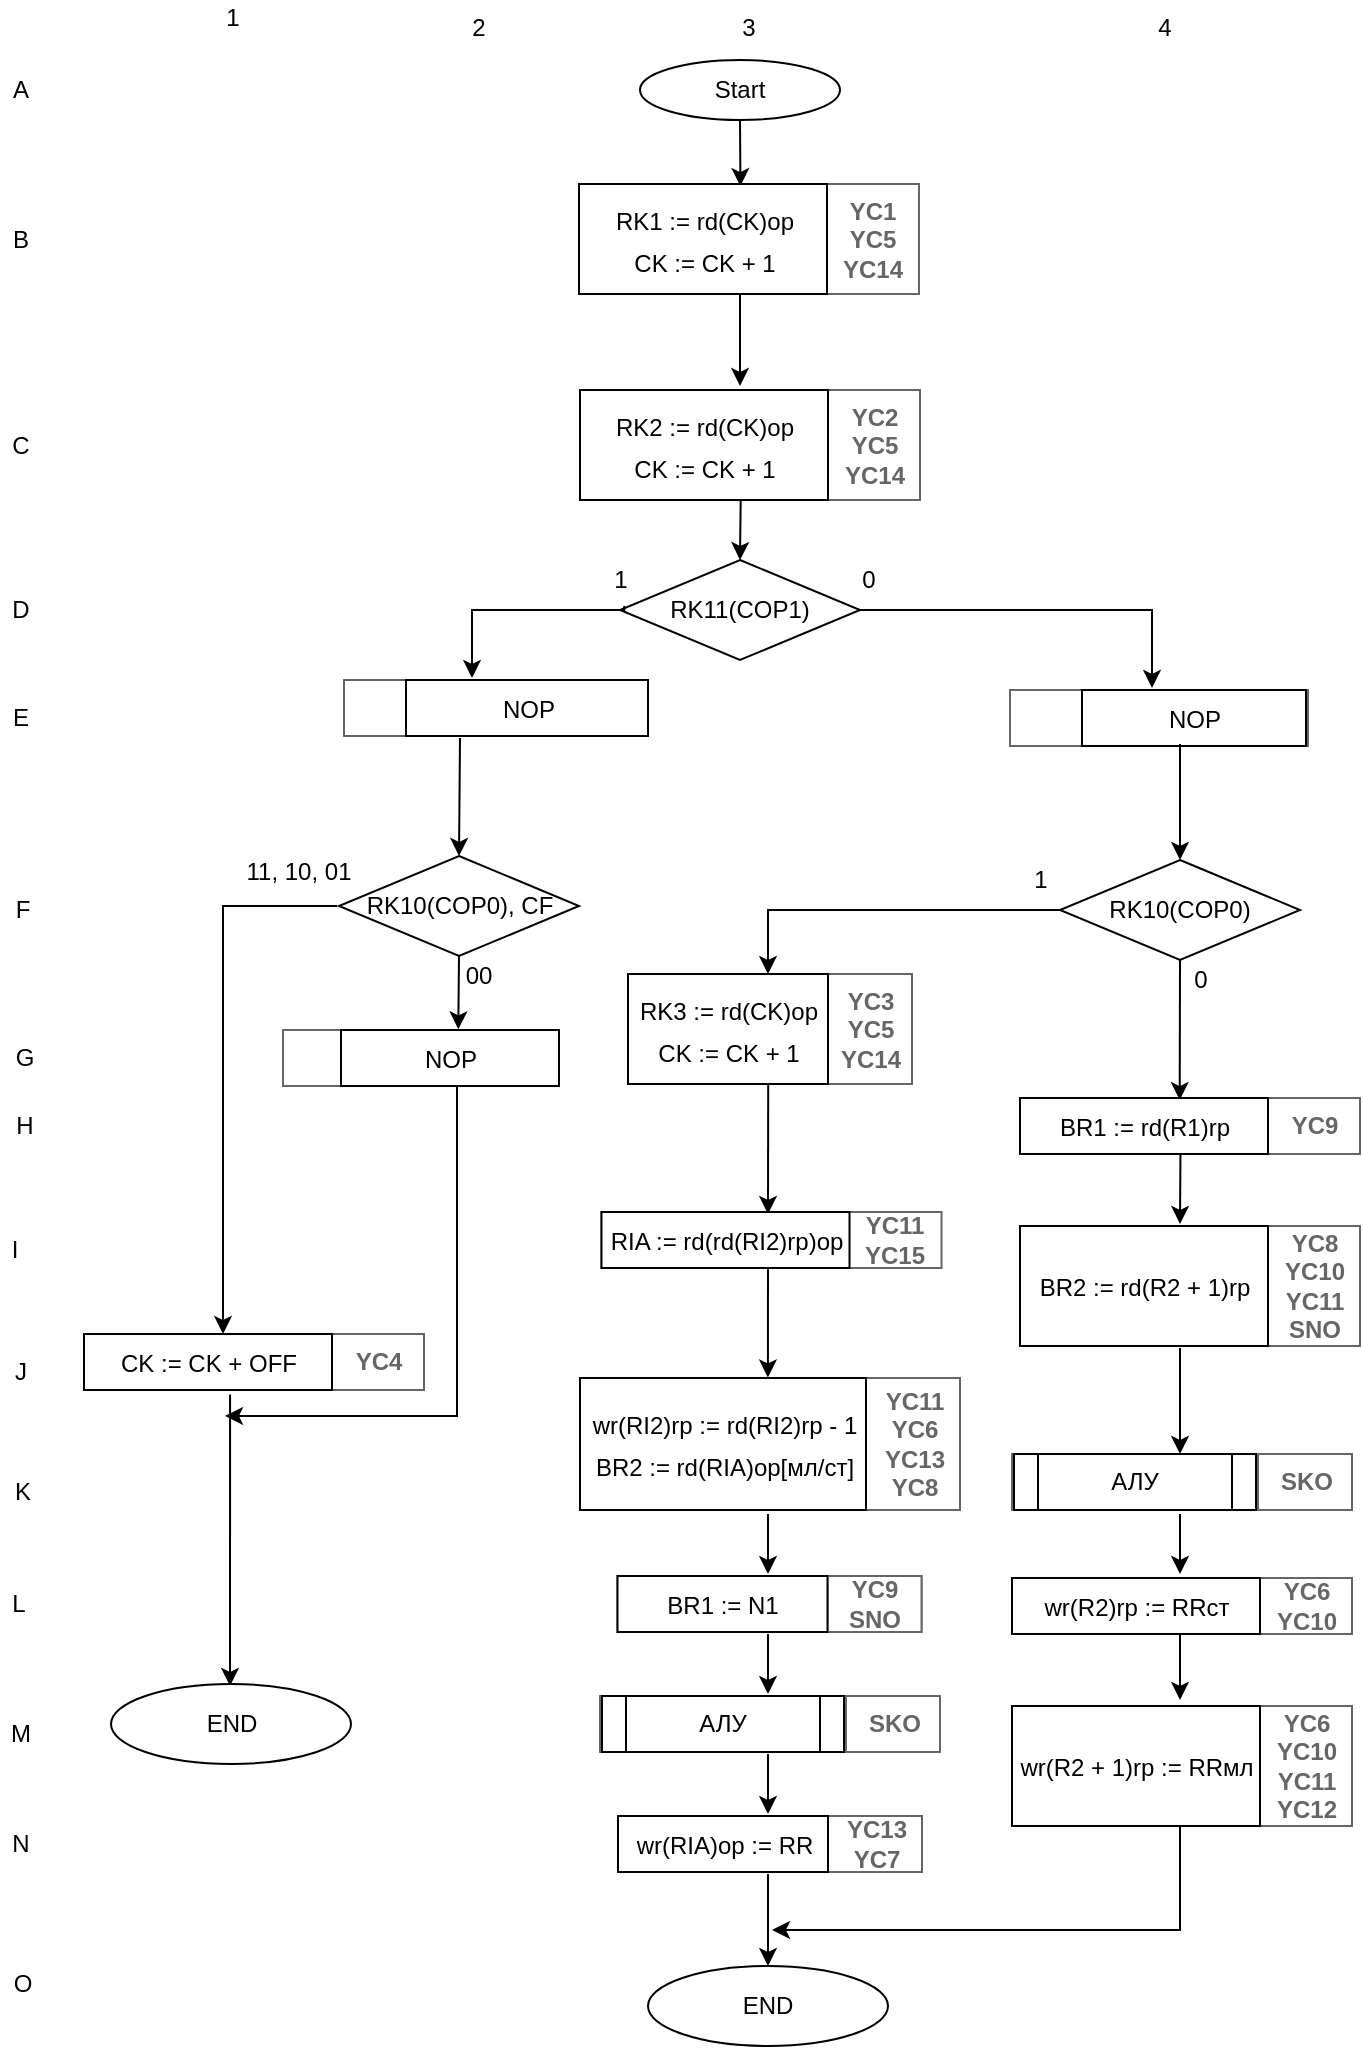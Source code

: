 <mxfile version="18.1.2" type="github">
  <diagram id="KE3Y_JJDXEvooJmlkgoM" name="Page-1">
    <mxGraphModel dx="1310" dy="272" grid="0" gridSize="10" guides="1" tooltips="1" connect="1" arrows="1" fold="1" page="0" pageScale="1" pageWidth="827" pageHeight="1169" math="0" shadow="0">
      <root>
        <mxCell id="0" />
        <mxCell id="1" parent="0" />
        <mxCell id="UL9RxV9l1OQldz9KdJYa-1" value="Start" style="ellipse;whiteSpace=wrap;html=1;" parent="1" vertex="1">
          <mxGeometry x="300" y="40" width="100" height="30" as="geometry" />
        </mxCell>
        <mxCell id="UL9RxV9l1OQldz9KdJYa-2" value="" style="endArrow=classic;html=1;rounded=0;exitX=0.5;exitY=1;exitDx=0;exitDy=0;entryX=0.651;entryY=0.019;entryDx=0;entryDy=0;entryPerimeter=0;" parent="1" source="UL9RxV9l1OQldz9KdJYa-1" target="xAPefbZH91MnTpr2km9e-11" edge="1">
          <mxGeometry width="50" height="50" relative="1" as="geometry">
            <mxPoint x="360" y="280" as="sourcePoint" />
            <mxPoint x="350" y="90" as="targetPoint" />
          </mxGeometry>
        </mxCell>
        <mxCell id="UL9RxV9l1OQldz9KdJYa-8" value="" style="endArrow=classic;html=1;rounded=0;" parent="1" edge="1">
          <mxGeometry width="50" height="50" relative="1" as="geometry">
            <mxPoint x="350" y="155" as="sourcePoint" />
            <mxPoint x="350" y="203" as="targetPoint" />
          </mxGeometry>
        </mxCell>
        <mxCell id="UL9RxV9l1OQldz9KdJYa-11" value="RK11(COP1)" style="rhombus;whiteSpace=wrap;html=1;" parent="1" vertex="1">
          <mxGeometry x="290" y="290" width="120" height="50" as="geometry" />
        </mxCell>
        <mxCell id="UL9RxV9l1OQldz9KdJYa-12" value="" style="endArrow=classic;html=1;rounded=0;exitX=0.652;exitY=0.983;exitDx=0;exitDy=0;entryX=0.5;entryY=0;entryDx=0;entryDy=0;exitPerimeter=0;" parent="1" target="UL9RxV9l1OQldz9KdJYa-11" edge="1">
          <mxGeometry width="50" height="50" relative="1" as="geometry">
            <mxPoint x="350.348" y="259.065" as="sourcePoint" />
            <mxPoint x="410" y="310" as="targetPoint" />
          </mxGeometry>
        </mxCell>
        <mxCell id="UL9RxV9l1OQldz9KdJYa-13" value="" style="edgeStyle=segmentEdgeStyle;endArrow=classic;html=1;rounded=0;exitX=0.607;exitY=1.15;exitDx=0;exitDy=0;exitPerimeter=0;" parent="1" source="UL9RxV9l1OQldz9KdJYa-30" edge="1">
          <mxGeometry width="50" height="50" relative="1" as="geometry">
            <mxPoint x="256" y="315" as="sourcePoint" />
            <mxPoint x="216" y="349" as="targetPoint" />
            <Array as="points">
              <mxPoint x="292" y="315" />
              <mxPoint x="216" y="315" />
            </Array>
          </mxGeometry>
        </mxCell>
        <mxCell id="UL9RxV9l1OQldz9KdJYa-15" value="" style="edgeStyle=segmentEdgeStyle;endArrow=classic;html=1;rounded=0;exitX=1;exitY=0.5;exitDx=0;exitDy=0;" parent="1" source="UL9RxV9l1OQldz9KdJYa-11" edge="1">
          <mxGeometry width="50" height="50" relative="1" as="geometry">
            <mxPoint x="360" y="360" as="sourcePoint" />
            <mxPoint x="556" y="354" as="targetPoint" />
            <Array as="points">
              <mxPoint x="556" y="315" />
              <mxPoint x="556" y="354" />
            </Array>
          </mxGeometry>
        </mxCell>
        <mxCell id="UL9RxV9l1OQldz9KdJYa-16" value="RK10(COP0), CF" style="rhombus;whiteSpace=wrap;html=1;" parent="1" vertex="1">
          <mxGeometry x="149.5" y="438" width="120" height="50" as="geometry" />
        </mxCell>
        <mxCell id="UL9RxV9l1OQldz9KdJYa-17" value="RK10(COP0)" style="rhombus;whiteSpace=wrap;html=1;" parent="1" vertex="1">
          <mxGeometry x="510" y="440" width="120" height="50" as="geometry" />
        </mxCell>
        <mxCell id="UL9RxV9l1OQldz9KdJYa-23" value="" style="edgeStyle=segmentEdgeStyle;endArrow=classic;html=1;rounded=0;exitX=0;exitY=0.5;exitDx=0;exitDy=0;entryX=0.5;entryY=0;entryDx=0;entryDy=0;" parent="1" edge="1">
          <mxGeometry width="50" height="50" relative="1" as="geometry">
            <mxPoint x="148.5" y="463" as="sourcePoint" />
            <mxPoint x="91.5" y="677" as="targetPoint" />
          </mxGeometry>
        </mxCell>
        <mxCell id="UL9RxV9l1OQldz9KdJYa-26" value="11, 10, 01" style="text;html=1;align=center;verticalAlign=middle;resizable=0;points=[];autosize=1;strokeColor=none;fillColor=none;" parent="1" vertex="1">
          <mxGeometry x="97.5" y="437" width="63" height="18" as="geometry" />
        </mxCell>
        <mxCell id="UL9RxV9l1OQldz9KdJYa-27" value="00" style="text;html=1;align=center;verticalAlign=middle;resizable=0;points=[];autosize=1;strokeColor=none;fillColor=none;" parent="1" vertex="1">
          <mxGeometry x="207.5" y="489" width="23" height="18" as="geometry" />
        </mxCell>
        <mxCell id="UL9RxV9l1OQldz9KdJYa-28" value="" style="edgeStyle=segmentEdgeStyle;endArrow=classic;html=1;rounded=0;exitX=0.5;exitY=1;exitDx=0;exitDy=0;" parent="1" source="Rq9QGD1ZIxuHI4rxeVDs-13" edge="1">
          <mxGeometry width="50" height="50" relative="1" as="geometry">
            <mxPoint x="208.5" y="597" as="sourcePoint" />
            <mxPoint x="92.5" y="718" as="targetPoint" />
            <Array as="points">
              <mxPoint x="208.5" y="553" />
              <mxPoint x="208.5" y="718" />
            </Array>
          </mxGeometry>
        </mxCell>
        <mxCell id="UL9RxV9l1OQldz9KdJYa-30" value="1" style="text;html=1;align=center;verticalAlign=middle;resizable=0;points=[];autosize=1;strokeColor=none;fillColor=none;" parent="1" vertex="1">
          <mxGeometry x="280" y="290" width="20" height="20" as="geometry" />
        </mxCell>
        <mxCell id="UL9RxV9l1OQldz9KdJYa-31" value="0" style="text;html=1;align=center;verticalAlign=middle;resizable=0;points=[];autosize=1;strokeColor=none;fillColor=none;" parent="1" vertex="1">
          <mxGeometry x="404" y="290" width="20" height="20" as="geometry" />
        </mxCell>
        <mxCell id="UL9RxV9l1OQldz9KdJYa-32" value="" style="endArrow=classic;html=1;rounded=0;exitX=0.5;exitY=1;exitDx=0;exitDy=0;entryX=0.644;entryY=0.037;entryDx=0;entryDy=0;entryPerimeter=0;" parent="1" source="UL9RxV9l1OQldz9KdJYa-17" target="xAPefbZH91MnTpr2km9e-21" edge="1">
          <mxGeometry width="50" height="50" relative="1" as="geometry">
            <mxPoint x="330" y="700" as="sourcePoint" />
            <mxPoint x="570" y="557" as="targetPoint" />
          </mxGeometry>
        </mxCell>
        <mxCell id="UL9RxV9l1OQldz9KdJYa-35" value="" style="endArrow=classic;html=1;rounded=0;exitX=0.647;exitY=0.992;exitDx=0;exitDy=0;exitPerimeter=0;" parent="1" source="xAPefbZH91MnTpr2km9e-21" edge="1">
          <mxGeometry width="50" height="50" relative="1" as="geometry">
            <mxPoint x="570" y="632" as="sourcePoint" />
            <mxPoint x="570" y="622" as="targetPoint" />
          </mxGeometry>
        </mxCell>
        <mxCell id="UL9RxV9l1OQldz9KdJYa-36" value="" style="endArrow=classic;html=1;rounded=0;entryX=0.5;entryY=0;entryDx=0;entryDy=0;" parent="1" edge="1">
          <mxGeometry width="50" height="50" relative="1" as="geometry">
            <mxPoint x="570" y="684" as="sourcePoint" />
            <mxPoint x="570" y="737" as="targetPoint" />
          </mxGeometry>
        </mxCell>
        <mxCell id="UL9RxV9l1OQldz9KdJYa-40" value="" style="endArrow=classic;html=1;rounded=0;exitX=0.5;exitY=1;exitDx=0;exitDy=0;entryX=0.5;entryY=0;entryDx=0;entryDy=0;" parent="1" edge="1">
          <mxGeometry width="50" height="50" relative="1" as="geometry">
            <mxPoint x="570" y="767" as="sourcePoint" />
            <mxPoint x="570" y="797" as="targetPoint" />
          </mxGeometry>
        </mxCell>
        <mxCell id="UL9RxV9l1OQldz9KdJYa-41" value="" style="edgeStyle=segmentEdgeStyle;endArrow=classic;html=1;rounded=0;exitX=0;exitY=0.5;exitDx=0;exitDy=0;entryX=0.5;entryY=0;entryDx=0;entryDy=0;" parent="1" source="UL9RxV9l1OQldz9KdJYa-17" edge="1">
          <mxGeometry width="50" height="50" relative="1" as="geometry">
            <mxPoint x="354" y="578" as="sourcePoint" />
            <mxPoint x="364" y="497" as="targetPoint" />
          </mxGeometry>
        </mxCell>
        <mxCell id="UL9RxV9l1OQldz9KdJYa-42" value="0" style="text;html=1;align=center;verticalAlign=middle;resizable=0;points=[];autosize=1;strokeColor=none;fillColor=none;" parent="1" vertex="1">
          <mxGeometry x="570" y="490" width="20" height="20" as="geometry" />
        </mxCell>
        <mxCell id="UL9RxV9l1OQldz9KdJYa-43" value="1" style="text;html=1;align=center;verticalAlign=middle;resizable=0;points=[];autosize=1;strokeColor=none;fillColor=none;" parent="1" vertex="1">
          <mxGeometry x="490" y="440" width="20" height="20" as="geometry" />
        </mxCell>
        <mxCell id="UL9RxV9l1OQldz9KdJYa-49" value="" style="endArrow=classic;html=1;rounded=0;exitX=0.701;exitY=0.989;exitDx=0;exitDy=0;entryX=0.5;entryY=0;entryDx=0;entryDy=0;exitPerimeter=0;" parent="1" source="xAPefbZH91MnTpr2km9e-42" edge="1">
          <mxGeometry width="50" height="50" relative="1" as="geometry">
            <mxPoint x="364" y="587" as="sourcePoint" />
            <mxPoint x="364" y="617" as="targetPoint" />
          </mxGeometry>
        </mxCell>
        <mxCell id="UL9RxV9l1OQldz9KdJYa-50" value="" style="endArrow=classic;html=1;rounded=0;entryX=0.657;entryY=-0.004;entryDx=0;entryDy=0;entryPerimeter=0;" parent="1" target="xAPefbZH91MnTpr2km9e-49" edge="1">
          <mxGeometry width="50" height="50" relative="1" as="geometry">
            <mxPoint x="364" y="642" as="sourcePoint" />
            <mxPoint x="364" y="677" as="targetPoint" />
          </mxGeometry>
        </mxCell>
        <mxCell id="UL9RxV9l1OQldz9KdJYa-54" value="" style="endArrow=classic;html=1;rounded=0;exitX=0.5;exitY=1;exitDx=0;exitDy=0;entryX=0.5;entryY=0;entryDx=0;entryDy=0;" parent="1" edge="1">
          <mxGeometry width="50" height="50" relative="1" as="geometry">
            <mxPoint x="364" y="767" as="sourcePoint" />
            <mxPoint x="364" y="797" as="targetPoint" />
          </mxGeometry>
        </mxCell>
        <mxCell id="UL9RxV9l1OQldz9KdJYa-56" value="" style="endArrow=classic;html=1;rounded=0;exitX=0.5;exitY=1;exitDx=0;exitDy=0;entryX=0.5;entryY=0;entryDx=0;entryDy=0;" parent="1" edge="1">
          <mxGeometry width="50" height="50" relative="1" as="geometry">
            <mxPoint x="364" y="827" as="sourcePoint" />
            <mxPoint x="364" y="857" as="targetPoint" />
          </mxGeometry>
        </mxCell>
        <mxCell id="UL9RxV9l1OQldz9KdJYa-58" value="" style="endArrow=classic;html=1;rounded=0;exitX=0.5;exitY=1;exitDx=0;exitDy=0;entryX=0.5;entryY=0;entryDx=0;entryDy=0;" parent="1" edge="1">
          <mxGeometry width="50" height="50" relative="1" as="geometry">
            <mxPoint x="364" y="887" as="sourcePoint" />
            <mxPoint x="364" y="917" as="targetPoint" />
          </mxGeometry>
        </mxCell>
        <mxCell id="UL9RxV9l1OQldz9KdJYa-59" value="END" style="ellipse;whiteSpace=wrap;html=1;" parent="1" vertex="1">
          <mxGeometry x="304" y="993" width="120" height="40" as="geometry" />
        </mxCell>
        <mxCell id="UL9RxV9l1OQldz9KdJYa-60" value="" style="endArrow=classic;html=1;rounded=0;exitX=0.5;exitY=1;exitDx=0;exitDy=0;entryX=0.5;entryY=0;entryDx=0;entryDy=0;" parent="1" target="UL9RxV9l1OQldz9KdJYa-59" edge="1">
          <mxGeometry width="50" height="50" relative="1" as="geometry">
            <mxPoint x="364" y="947" as="sourcePoint" />
            <mxPoint x="359.5" y="900" as="targetPoint" />
          </mxGeometry>
        </mxCell>
        <mxCell id="UL9RxV9l1OQldz9KdJYa-65" value="" style="edgeStyle=segmentEdgeStyle;endArrow=classic;html=1;rounded=0;" parent="1" source="xAPefbZH91MnTpr2km9e-36" edge="1">
          <mxGeometry width="50" height="50" relative="1" as="geometry">
            <mxPoint x="570" y="933" as="sourcePoint" />
            <mxPoint x="366" y="975" as="targetPoint" />
            <Array as="points">
              <mxPoint x="570" y="975" />
            </Array>
          </mxGeometry>
        </mxCell>
        <mxCell id="UL9RxV9l1OQldz9KdJYa-66" value="1" style="text;html=1;align=center;verticalAlign=middle;resizable=0;points=[];autosize=1;strokeColor=none;fillColor=none;" parent="1" vertex="1">
          <mxGeometry x="87" y="10" width="17" height="18" as="geometry" />
        </mxCell>
        <mxCell id="UL9RxV9l1OQldz9KdJYa-67" value="2" style="text;html=1;align=center;verticalAlign=middle;resizable=0;points=[];autosize=1;strokeColor=none;fillColor=none;" parent="1" vertex="1">
          <mxGeometry x="210.5" y="15" width="17" height="18" as="geometry" />
        </mxCell>
        <mxCell id="UL9RxV9l1OQldz9KdJYa-68" value="3" style="text;html=1;align=center;verticalAlign=middle;resizable=0;points=[];autosize=1;strokeColor=none;fillColor=none;" parent="1" vertex="1">
          <mxGeometry x="345" y="15" width="17" height="18" as="geometry" />
        </mxCell>
        <mxCell id="UL9RxV9l1OQldz9KdJYa-69" value="4" style="text;html=1;align=center;verticalAlign=middle;resizable=0;points=[];autosize=1;strokeColor=none;fillColor=none;" parent="1" vertex="1">
          <mxGeometry x="553" y="15" width="17" height="18" as="geometry" />
        </mxCell>
        <mxCell id="UL9RxV9l1OQldz9KdJYa-70" value="A" style="text;html=1;align=center;verticalAlign=middle;resizable=0;points=[];autosize=1;strokeColor=none;fillColor=none;" parent="1" vertex="1">
          <mxGeometry x="-19.5" y="46" width="18" height="18" as="geometry" />
        </mxCell>
        <mxCell id="UL9RxV9l1OQldz9KdJYa-71" value="B" style="text;html=1;align=center;verticalAlign=middle;resizable=0;points=[];autosize=1;strokeColor=none;fillColor=none;" parent="1" vertex="1">
          <mxGeometry x="-19.5" y="120.5" width="18" height="18" as="geometry" />
        </mxCell>
        <mxCell id="UL9RxV9l1OQldz9KdJYa-72" value="C" style="text;html=1;align=center;verticalAlign=middle;resizable=0;points=[];autosize=1;strokeColor=none;fillColor=none;" parent="1" vertex="1">
          <mxGeometry x="-19.5" y="223.5" width="19" height="18" as="geometry" />
        </mxCell>
        <mxCell id="UL9RxV9l1OQldz9KdJYa-73" value="D" style="text;html=1;align=center;verticalAlign=middle;resizable=0;points=[];autosize=1;strokeColor=none;fillColor=none;" parent="1" vertex="1">
          <mxGeometry x="-19.5" y="306" width="19" height="18" as="geometry" />
        </mxCell>
        <mxCell id="UL9RxV9l1OQldz9KdJYa-76" value="E" style="text;html=1;align=center;verticalAlign=middle;resizable=0;points=[];autosize=1;strokeColor=none;fillColor=none;" parent="1" vertex="1">
          <mxGeometry x="-19" y="360" width="18" height="18" as="geometry" />
        </mxCell>
        <mxCell id="UL9RxV9l1OQldz9KdJYa-77" value="F" style="text;html=1;align=center;verticalAlign=middle;resizable=0;points=[];autosize=1;strokeColor=none;fillColor=none;" parent="1" vertex="1">
          <mxGeometry x="-18" y="456" width="17" height="18" as="geometry" />
        </mxCell>
        <mxCell id="UL9RxV9l1OQldz9KdJYa-78" value="G" style="text;html=1;align=center;verticalAlign=middle;resizable=0;points=[];autosize=1;strokeColor=none;fillColor=none;" parent="1" vertex="1">
          <mxGeometry x="-18" y="530" width="19" height="18" as="geometry" />
        </mxCell>
        <mxCell id="UL9RxV9l1OQldz9KdJYa-79" value="H" style="text;html=1;align=center;verticalAlign=middle;resizable=0;points=[];autosize=1;strokeColor=none;fillColor=none;" parent="1" vertex="1">
          <mxGeometry x="-18" y="564" width="19" height="18" as="geometry" />
        </mxCell>
        <mxCell id="UL9RxV9l1OQldz9KdJYa-80" value="I" style="text;html=1;align=center;verticalAlign=middle;resizable=0;points=[];autosize=1;strokeColor=none;fillColor=none;" parent="1" vertex="1">
          <mxGeometry x="-19.5" y="626" width="13" height="18" as="geometry" />
        </mxCell>
        <mxCell id="UL9RxV9l1OQldz9KdJYa-81" value="J" style="text;html=1;align=center;verticalAlign=middle;resizable=0;points=[];autosize=1;strokeColor=none;fillColor=none;" parent="1" vertex="1">
          <mxGeometry x="-18" y="687" width="16" height="18" as="geometry" />
        </mxCell>
        <mxCell id="UL9RxV9l1OQldz9KdJYa-82" value="K" style="text;html=1;align=center;verticalAlign=middle;resizable=0;points=[];autosize=1;strokeColor=none;fillColor=none;" parent="1" vertex="1">
          <mxGeometry x="-18" y="747" width="18" height="18" as="geometry" />
        </mxCell>
        <mxCell id="UL9RxV9l1OQldz9KdJYa-83" value="L" style="text;html=1;align=center;verticalAlign=middle;resizable=0;points=[];autosize=1;strokeColor=none;fillColor=none;" parent="1" vertex="1">
          <mxGeometry x="-19.5" y="803" width="17" height="18" as="geometry" />
        </mxCell>
        <mxCell id="UL9RxV9l1OQldz9KdJYa-84" value="M" style="text;html=1;align=center;verticalAlign=middle;resizable=0;points=[];autosize=1;strokeColor=none;fillColor=none;" parent="1" vertex="1">
          <mxGeometry x="-20" y="868" width="20" height="18" as="geometry" />
        </mxCell>
        <mxCell id="UL9RxV9l1OQldz9KdJYa-85" value="N" style="text;html=1;align=center;verticalAlign=middle;resizable=0;points=[];autosize=1;strokeColor=none;fillColor=none;" parent="1" vertex="1">
          <mxGeometry x="-20" y="923" width="19" height="18" as="geometry" />
        </mxCell>
        <mxCell id="UL9RxV9l1OQldz9KdJYa-87" value="" style="endArrow=classic;html=1;rounded=0;exitX=0.5;exitY=1;exitDx=0;exitDy=0;entryX=0.5;entryY=0;entryDx=0;entryDy=0;" parent="1" edge="1">
          <mxGeometry width="50" height="50" relative="1" as="geometry">
            <mxPoint x="570" y="827" as="sourcePoint" />
            <mxPoint x="570" y="860" as="targetPoint" />
          </mxGeometry>
        </mxCell>
        <mxCell id="xAPefbZH91MnTpr2km9e-9" value="A" style="strokeWidth=1;shadow=0;dashed=0;align=center;html=1;rSize=10;fillColor=#ffffff;strokeColor=#666666;" parent="1" vertex="1">
          <mxGeometry x="269.5" y="102" width="168" height="55" as="geometry" />
        </mxCell>
        <mxCell id="xAPefbZH91MnTpr2km9e-10" value="&lt;font style=&quot;font-size: 12px;&quot;&gt;YC1&lt;br&gt;YC5&lt;br&gt;YC14&lt;br&gt;&lt;/font&gt;" style="strokeColor=inherit;fillColor=inherit;gradientColor=inherit;strokeWidth=1;shadow=0;dashed=0;align=center;html=1;shape=mxgraph.mockup.rrect;rSize=0;fontSize=12;fontColor=#666666;fontStyle=1;resizeHeight=1;" parent="xAPefbZH91MnTpr2km9e-9" vertex="1">
          <mxGeometry width="47" height="55" relative="1" as="geometry">
            <mxPoint x="123" as="offset" />
          </mxGeometry>
        </mxCell>
        <mxCell id="xAPefbZH91MnTpr2km9e-11" value="&lt;p&gt;&lt;span style=&quot;color: rgb(0, 0, 0); font-size: 12px; font-weight: 400;&quot;&gt;RK1 := rd(CK)op&lt;br&gt;&lt;/span&gt;&lt;span style=&quot;color: rgb(0, 0, 0); font-size: 12px; font-weight: 400;&quot;&gt;CK := CK + 1&lt;/span&gt;&lt;span style=&quot;color: rgb(0, 0, 0); font-size: 12px; font-weight: 400;&quot;&gt;&lt;br&gt;&lt;/span&gt;&lt;/p&gt;" style="strokeWidth=1;shadow=0;dashed=0;align=center;html=1;rSize=10;fontSize=17;fontColor=#666666;fontStyle=1;resizeHeight=1;" parent="xAPefbZH91MnTpr2km9e-9" vertex="1">
          <mxGeometry width="124" height="55" relative="1" as="geometry">
            <mxPoint as="offset" />
          </mxGeometry>
        </mxCell>
        <mxCell id="xAPefbZH91MnTpr2km9e-16" value="A" style="strokeWidth=1;shadow=0;dashed=0;align=center;html=1;rSize=10;fillColor=#ffffff;strokeColor=#666666;" parent="1" vertex="1">
          <mxGeometry x="270" y="205" width="168" height="55" as="geometry" />
        </mxCell>
        <mxCell id="xAPefbZH91MnTpr2km9e-17" value="&lt;font style=&quot;font-size: 12px;&quot;&gt;YC2&lt;br&gt;YC5&lt;br&gt;YC14&lt;br&gt;&lt;/font&gt;" style="strokeColor=inherit;fillColor=inherit;gradientColor=inherit;strokeWidth=1;shadow=0;dashed=0;align=center;html=1;shape=mxgraph.mockup.rrect;rSize=0;fontSize=12;fontColor=#666666;fontStyle=1;resizeHeight=1;" parent="xAPefbZH91MnTpr2km9e-16" vertex="1">
          <mxGeometry width="47" height="55" relative="1" as="geometry">
            <mxPoint x="123" as="offset" />
          </mxGeometry>
        </mxCell>
        <mxCell id="xAPefbZH91MnTpr2km9e-18" value="&lt;p&gt;&lt;span style=&quot;color: rgb(0, 0, 0); font-size: 12px; font-weight: 400;&quot;&gt;RK2 := rd(CK)op&lt;br&gt;&lt;/span&gt;&lt;span style=&quot;color: rgb(0, 0, 0); font-size: 12px; font-weight: 400;&quot;&gt;CK := CK + 1&lt;/span&gt;&lt;span style=&quot;color: rgb(0, 0, 0); font-size: 12px; font-weight: 400;&quot;&gt;&lt;br&gt;&lt;/span&gt;&lt;/p&gt;" style="strokeWidth=1;shadow=0;dashed=0;align=center;html=1;rSize=10;fontSize=17;fontColor=#666666;fontStyle=1;resizeHeight=1;" parent="xAPefbZH91MnTpr2km9e-16" vertex="1">
          <mxGeometry width="124" height="55" relative="1" as="geometry">
            <mxPoint as="offset" />
          </mxGeometry>
        </mxCell>
        <mxCell id="xAPefbZH91MnTpr2km9e-19" value="A" style="strokeWidth=1;shadow=0;dashed=0;align=center;html=1;rSize=10;fillColor=#ffffff;strokeColor=#666666;" parent="1" vertex="1">
          <mxGeometry x="490" y="559" width="168" height="28" as="geometry" />
        </mxCell>
        <mxCell id="xAPefbZH91MnTpr2km9e-20" value="&lt;font style=&quot;font-size: 12px;&quot;&gt;YC9&lt;br&gt;&lt;/font&gt;" style="strokeColor=inherit;fillColor=inherit;gradientColor=inherit;strokeWidth=1;shadow=0;dashed=0;align=center;html=1;shape=mxgraph.mockup.rrect;rSize=0;fontSize=12;fontColor=#666666;fontStyle=1;resizeHeight=1;" parent="xAPefbZH91MnTpr2km9e-19" vertex="1">
          <mxGeometry width="47" height="28" relative="1" as="geometry">
            <mxPoint x="123" as="offset" />
          </mxGeometry>
        </mxCell>
        <mxCell id="xAPefbZH91MnTpr2km9e-21" value="&lt;p&gt;&lt;span style=&quot;color: rgb(0, 0, 0); font-size: 12px; font-weight: 400;&quot;&gt;BR1 := rd(R1)rp&lt;/span&gt;&lt;span style=&quot;color: rgb(0, 0, 0); font-size: 12px; font-weight: 400;&quot;&gt;&lt;br&gt;&lt;/span&gt;&lt;/p&gt;" style="strokeWidth=1;shadow=0;dashed=0;align=center;html=1;rSize=10;fontSize=17;fontColor=#666666;fontStyle=1;resizeHeight=1;" parent="xAPefbZH91MnTpr2km9e-19" vertex="1">
          <mxGeometry width="124" height="28" relative="1" as="geometry">
            <mxPoint as="offset" />
          </mxGeometry>
        </mxCell>
        <mxCell id="xAPefbZH91MnTpr2km9e-22" value="A" style="strokeWidth=1;shadow=0;dashed=0;align=center;html=1;rSize=10;fillColor=#ffffff;strokeColor=#666666;" parent="1" vertex="1">
          <mxGeometry x="490" y="623" width="168" height="60" as="geometry" />
        </mxCell>
        <mxCell id="xAPefbZH91MnTpr2km9e-23" value="&lt;font style=&quot;font-size: 12px;&quot;&gt;YC8&lt;br&gt;YC10&lt;br&gt;YC11&lt;br&gt;SNO&lt;br&gt;&lt;/font&gt;" style="strokeColor=inherit;fillColor=inherit;gradientColor=inherit;strokeWidth=1;shadow=0;dashed=0;align=center;html=1;shape=mxgraph.mockup.rrect;rSize=0;fontSize=12;fontColor=#666666;fontStyle=1;resizeHeight=1;" parent="xAPefbZH91MnTpr2km9e-22" vertex="1">
          <mxGeometry width="47" height="60" relative="1" as="geometry">
            <mxPoint x="123" as="offset" />
          </mxGeometry>
        </mxCell>
        <mxCell id="xAPefbZH91MnTpr2km9e-24" value="&lt;p&gt;&lt;span style=&quot;color: rgb(0, 0, 0); font-size: 12px; font-weight: 400;&quot;&gt;BR2 := rd(R2 + 1)rp&lt;/span&gt;&lt;span style=&quot;color: rgb(0, 0, 0); font-size: 12px; font-weight: 400;&quot;&gt;&lt;br&gt;&lt;/span&gt;&lt;/p&gt;" style="strokeWidth=1;shadow=0;dashed=0;align=center;html=1;rSize=10;fontSize=17;fontColor=#666666;fontStyle=1;resizeHeight=1;" parent="xAPefbZH91MnTpr2km9e-22" vertex="1">
          <mxGeometry width="124" height="60" relative="1" as="geometry">
            <mxPoint as="offset" />
          </mxGeometry>
        </mxCell>
        <mxCell id="xAPefbZH91MnTpr2km9e-25" value="" style="strokeWidth=1;shadow=0;dashed=0;align=center;html=1;rSize=10;fillColor=#ffffff;strokeColor=#666666;" parent="1" vertex="1">
          <mxGeometry x="486" y="737" width="168" height="28" as="geometry" />
        </mxCell>
        <mxCell id="xAPefbZH91MnTpr2km9e-26" value="&lt;font style=&quot;font-size: 12px;&quot;&gt;SKO&lt;br&gt;&lt;/font&gt;" style="strokeColor=inherit;fillColor=inherit;gradientColor=inherit;strokeWidth=1;shadow=0;dashed=0;align=center;html=1;shape=mxgraph.mockup.rrect;rSize=0;fontSize=12;fontColor=#666666;fontStyle=1;resizeHeight=1;" parent="xAPefbZH91MnTpr2km9e-25" vertex="1">
          <mxGeometry width="47" height="28" relative="1" as="geometry">
            <mxPoint x="123" as="offset" />
          </mxGeometry>
        </mxCell>
        <mxCell id="xAPefbZH91MnTpr2km9e-28" value="АЛУ" style="shape=process;whiteSpace=wrap;html=1;backgroundOutline=1;" parent="xAPefbZH91MnTpr2km9e-25" vertex="1">
          <mxGeometry x="1" width="121" height="28" as="geometry" />
        </mxCell>
        <mxCell id="xAPefbZH91MnTpr2km9e-29" value="A" style="strokeWidth=1;shadow=0;dashed=0;align=center;html=1;rSize=10;fillColor=#ffffff;strokeColor=#666666;" parent="1" vertex="1">
          <mxGeometry x="486" y="799" width="168" height="28" as="geometry" />
        </mxCell>
        <mxCell id="xAPefbZH91MnTpr2km9e-30" value="&lt;font style=&quot;font-size: 12px;&quot;&gt;YC6&lt;br&gt;YC10&lt;br&gt;&lt;/font&gt;" style="strokeColor=inherit;fillColor=inherit;gradientColor=inherit;strokeWidth=1;shadow=0;dashed=0;align=center;html=1;shape=mxgraph.mockup.rrect;rSize=0;fontSize=12;fontColor=#666666;fontStyle=1;resizeHeight=1;" parent="xAPefbZH91MnTpr2km9e-29" vertex="1">
          <mxGeometry width="47" height="28" relative="1" as="geometry">
            <mxPoint x="123" as="offset" />
          </mxGeometry>
        </mxCell>
        <mxCell id="xAPefbZH91MnTpr2km9e-31" value="&lt;p&gt;&lt;span style=&quot;color: rgb(0, 0, 0); font-size: 12px; font-weight: 400;&quot;&gt;wr(R2)rp := RRст&lt;/span&gt;&lt;span style=&quot;color: rgb(0, 0, 0); font-size: 12px; font-weight: 400;&quot;&gt;&lt;br&gt;&lt;/span&gt;&lt;/p&gt;" style="strokeWidth=1;shadow=0;dashed=0;align=center;html=1;rSize=10;fontSize=17;fontColor=#666666;fontStyle=1;resizeHeight=1;" parent="xAPefbZH91MnTpr2km9e-29" vertex="1">
          <mxGeometry width="124" height="28" relative="1" as="geometry">
            <mxPoint as="offset" />
          </mxGeometry>
        </mxCell>
        <mxCell id="xAPefbZH91MnTpr2km9e-34" value="A" style="strokeWidth=1;shadow=0;dashed=0;align=center;html=1;rSize=10;fillColor=#ffffff;strokeColor=#666666;" parent="1" vertex="1">
          <mxGeometry x="486" y="863" width="168" height="60" as="geometry" />
        </mxCell>
        <mxCell id="xAPefbZH91MnTpr2km9e-35" value="&lt;font style=&quot;font-size: 12px;&quot;&gt;YC6&lt;br&gt;YC10&lt;br&gt;YC11&lt;br&gt;YC12&lt;br&gt;&lt;/font&gt;" style="strokeColor=inherit;fillColor=inherit;gradientColor=inherit;strokeWidth=1;shadow=0;dashed=0;align=center;html=1;shape=mxgraph.mockup.rrect;rSize=0;fontSize=12;fontColor=#666666;fontStyle=1;resizeHeight=1;" parent="xAPefbZH91MnTpr2km9e-34" vertex="1">
          <mxGeometry width="47" height="60.0" relative="1" as="geometry">
            <mxPoint x="123" as="offset" />
          </mxGeometry>
        </mxCell>
        <mxCell id="xAPefbZH91MnTpr2km9e-36" value="&lt;p&gt;&lt;span style=&quot;color: rgb(0, 0, 0); font-size: 12px; font-weight: 400;&quot;&gt;wr(R2 + 1)rp := RRмл&lt;/span&gt;&lt;span style=&quot;color: rgb(0, 0, 0); font-size: 12px; font-weight: 400;&quot;&gt;&lt;br&gt;&lt;/span&gt;&lt;/p&gt;" style="strokeWidth=1;shadow=0;dashed=0;align=center;html=1;rSize=10;fontSize=17;fontColor=#666666;fontStyle=1;resizeHeight=1;" parent="xAPefbZH91MnTpr2km9e-34" vertex="1">
          <mxGeometry width="124" height="60.0" relative="1" as="geometry">
            <mxPoint as="offset" />
          </mxGeometry>
        </mxCell>
        <mxCell id="xAPefbZH91MnTpr2km9e-37" value="A" style="strokeWidth=1;shadow=0;dashed=0;align=center;html=1;rSize=10;fillColor=#ffffff;strokeColor=#666666;" parent="1" vertex="1">
          <mxGeometry x="22" y="677" width="168" height="28" as="geometry" />
        </mxCell>
        <mxCell id="xAPefbZH91MnTpr2km9e-38" value="&lt;font style=&quot;font-size: 12px;&quot;&gt;YC4&lt;br&gt;&lt;/font&gt;" style="strokeColor=inherit;fillColor=inherit;gradientColor=inherit;strokeWidth=1;shadow=0;dashed=0;align=center;html=1;shape=mxgraph.mockup.rrect;rSize=0;fontSize=12;fontColor=#666666;fontStyle=1;resizeHeight=1;" parent="xAPefbZH91MnTpr2km9e-37" vertex="1">
          <mxGeometry width="47" height="28" relative="1" as="geometry">
            <mxPoint x="123" as="offset" />
          </mxGeometry>
        </mxCell>
        <mxCell id="xAPefbZH91MnTpr2km9e-39" value="&lt;p&gt;&lt;span style=&quot;color: rgb(0, 0, 0); font-size: 12px; font-weight: 400;&quot;&gt;CK := CK + OFF&lt;/span&gt;&lt;span style=&quot;color: rgb(0, 0, 0); font-size: 12px; font-weight: 400;&quot;&gt;&lt;br&gt;&lt;/span&gt;&lt;/p&gt;" style="strokeWidth=1;shadow=0;dashed=0;align=center;html=1;rSize=10;fontSize=17;fontColor=#666666;fontStyle=1;resizeHeight=1;" parent="xAPefbZH91MnTpr2km9e-37" vertex="1">
          <mxGeometry width="124" height="28" relative="1" as="geometry">
            <mxPoint as="offset" />
          </mxGeometry>
        </mxCell>
        <mxCell id="xAPefbZH91MnTpr2km9e-40" value="A" style="strokeWidth=1;shadow=0;dashed=0;align=center;html=1;rSize=10;fillColor=#ffffff;strokeColor=#666666;" parent="1" vertex="1">
          <mxGeometry x="294" y="497" width="141.5" height="55" as="geometry" />
        </mxCell>
        <mxCell id="xAPefbZH91MnTpr2km9e-41" value="&lt;font style=&quot;font-size: 12px;&quot;&gt;YC3&lt;br&gt;YC5&lt;br&gt;YC14&lt;br&gt;&lt;/font&gt;" style="strokeColor=inherit;fillColor=inherit;gradientColor=inherit;strokeWidth=1;shadow=0;dashed=0;align=center;html=1;shape=mxgraph.mockup.rrect;rSize=0;fontSize=12;fontColor=#666666;fontStyle=1;resizeHeight=1;" parent="xAPefbZH91MnTpr2km9e-40" vertex="1">
          <mxGeometry width="43" height="55" relative="1" as="geometry">
            <mxPoint x="99" as="offset" />
          </mxGeometry>
        </mxCell>
        <mxCell id="xAPefbZH91MnTpr2km9e-42" value="&lt;p&gt;&lt;span style=&quot;color: rgb(0, 0, 0); font-size: 12px; font-weight: 400;&quot;&gt;RK3 := rd(CK)op&lt;/span&gt;&lt;span style=&quot;color: rgb(0, 0, 0); font-size: 12px; font-weight: 400;&quot;&gt;&lt;br&gt;&lt;/span&gt;&lt;span style=&quot;color: rgb(0, 0, 0); font-size: 12px; font-weight: 400;&quot;&gt;CK := CK + 1&lt;/span&gt;&lt;span style=&quot;color: rgb(0, 0, 0); font-size: 12px; font-weight: 400;&quot;&gt;&lt;br&gt;&lt;/span&gt;&lt;/p&gt;" style="strokeWidth=1;shadow=0;dashed=0;align=center;html=1;rSize=10;fontSize=17;fontColor=#666666;fontStyle=1;resizeHeight=1;" parent="xAPefbZH91MnTpr2km9e-40" vertex="1">
          <mxGeometry width="100" height="55" relative="1" as="geometry">
            <mxPoint as="offset" />
          </mxGeometry>
        </mxCell>
        <mxCell id="xAPefbZH91MnTpr2km9e-44" value="A" style="strokeWidth=1;shadow=0;dashed=0;align=center;html=1;rSize=10;fillColor=#ffffff;strokeColor=#666666;" parent="1" vertex="1">
          <mxGeometry x="280.75" y="616" width="168" height="28" as="geometry" />
        </mxCell>
        <mxCell id="xAPefbZH91MnTpr2km9e-45" value="&lt;font style=&quot;font-size: 12px;&quot;&gt;YC11&lt;br&gt;YC15&lt;br&gt;&lt;/font&gt;" style="strokeColor=inherit;fillColor=inherit;gradientColor=inherit;strokeWidth=1;shadow=0;dashed=0;align=center;html=1;shape=mxgraph.mockup.rrect;rSize=0;fontSize=12;fontColor=#666666;fontStyle=1;resizeHeight=1;" parent="xAPefbZH91MnTpr2km9e-44" vertex="1">
          <mxGeometry width="47" height="28" relative="1" as="geometry">
            <mxPoint x="123" as="offset" />
          </mxGeometry>
        </mxCell>
        <mxCell id="xAPefbZH91MnTpr2km9e-46" value="&lt;p&gt;&lt;span style=&quot;color: rgb(0, 0, 0); font-size: 12px; font-weight: 400;&quot;&gt;RIA := rd(rd(RI2)rp)op&lt;/span&gt;&lt;span style=&quot;color: rgb(0, 0, 0); font-size: 12px; font-weight: 400;&quot;&gt;&lt;br&gt;&lt;/span&gt;&lt;/p&gt;" style="strokeWidth=1;shadow=0;dashed=0;align=center;html=1;rSize=10;fontSize=17;fontColor=#666666;fontStyle=1;resizeHeight=1;" parent="xAPefbZH91MnTpr2km9e-44" vertex="1">
          <mxGeometry width="124" height="28" relative="1" as="geometry">
            <mxPoint as="offset" />
          </mxGeometry>
        </mxCell>
        <mxCell id="xAPefbZH91MnTpr2km9e-47" value="A" style="strokeWidth=1;shadow=0;dashed=0;align=center;html=1;rSize=10;fillColor=#ffffff;strokeColor=#666666;" parent="1" vertex="1">
          <mxGeometry x="270" y="699" width="190" height="66" as="geometry" />
        </mxCell>
        <mxCell id="xAPefbZH91MnTpr2km9e-48" value="&lt;font style=&quot;font-size: 12px&quot;&gt;YC11&lt;br&gt;YC6&lt;br&gt;YC13&lt;br&gt;YC8&lt;br&gt;&lt;/font&gt;" style="strokeColor=inherit;fillColor=inherit;gradientColor=inherit;strokeWidth=1;shadow=0;dashed=0;align=center;html=1;shape=mxgraph.mockup.rrect;rSize=0;fontSize=12;fontColor=#666666;fontStyle=1;resizeHeight=1;" parent="xAPefbZH91MnTpr2km9e-47" vertex="1">
          <mxGeometry width="47" height="66" relative="1" as="geometry">
            <mxPoint x="143" as="offset" />
          </mxGeometry>
        </mxCell>
        <mxCell id="xAPefbZH91MnTpr2km9e-49" value="&lt;p&gt;&lt;span style=&quot;color: rgb(0 , 0 , 0) ; font-size: 12px ; font-weight: 400&quot;&gt;wr(RI2)rp := rd(RI2)rp - 1&lt;br&gt;&lt;/span&gt;&lt;span style=&quot;color: rgb(0 , 0 , 0) ; font-size: 12px ; font-weight: 400&quot;&gt;BR2 := rd(RIA)op[мл/ст]&lt;/span&gt;&lt;span style=&quot;color: rgb(0 , 0 , 0) ; font-size: 12px ; font-weight: 400&quot;&gt;&lt;br&gt;&lt;/span&gt;&lt;/p&gt;" style="strokeWidth=1;shadow=0;dashed=0;align=center;html=1;rSize=10;fontSize=17;fontColor=#666666;fontStyle=1;resizeHeight=1;" parent="xAPefbZH91MnTpr2km9e-47" vertex="1">
          <mxGeometry width="143" height="66" relative="1" as="geometry">
            <mxPoint as="offset" />
          </mxGeometry>
        </mxCell>
        <mxCell id="xAPefbZH91MnTpr2km9e-53" value="A" style="strokeWidth=1;shadow=0;dashed=0;align=center;html=1;rSize=10;fillColor=#ffffff;strokeColor=#666666;" parent="1" vertex="1">
          <mxGeometry x="288.75" y="798" width="152" height="28" as="geometry" />
        </mxCell>
        <mxCell id="xAPefbZH91MnTpr2km9e-54" value="&lt;font style=&quot;font-size: 12px;&quot;&gt;YC9&lt;br&gt;SNO&lt;br&gt;&lt;/font&gt;" style="strokeColor=inherit;fillColor=inherit;gradientColor=inherit;strokeWidth=1;shadow=0;dashed=0;align=center;html=1;shape=mxgraph.mockup.rrect;rSize=0;fontSize=12;fontColor=#666666;fontStyle=1;resizeHeight=1;" parent="xAPefbZH91MnTpr2km9e-53" vertex="1">
          <mxGeometry width="47" height="28" relative="1" as="geometry">
            <mxPoint x="105" as="offset" />
          </mxGeometry>
        </mxCell>
        <mxCell id="xAPefbZH91MnTpr2km9e-55" value="&lt;p&gt;&lt;span style=&quot;color: rgb(0, 0, 0); font-size: 12px; font-weight: 400;&quot;&gt;BR1 := N1&lt;/span&gt;&lt;span style=&quot;color: rgb(0, 0, 0); font-size: 12px; font-weight: 400;&quot;&gt;&lt;br&gt;&lt;/span&gt;&lt;/p&gt;" style="strokeWidth=1;shadow=0;dashed=0;align=center;html=1;rSize=10;fontSize=17;fontColor=#666666;fontStyle=1;resizeHeight=1;" parent="xAPefbZH91MnTpr2km9e-53" vertex="1">
          <mxGeometry width="105" height="28" relative="1" as="geometry">
            <mxPoint as="offset" />
          </mxGeometry>
        </mxCell>
        <mxCell id="OzIiqpgJKj1dJZe_acPl-1" value="" style="strokeWidth=1;shadow=0;dashed=0;align=center;html=1;rSize=10;fillColor=#ffffff;strokeColor=#666666;" parent="1" vertex="1">
          <mxGeometry x="280" y="858" width="168" height="28" as="geometry" />
        </mxCell>
        <mxCell id="OzIiqpgJKj1dJZe_acPl-2" value="&lt;font style=&quot;font-size: 12px;&quot;&gt;SKO&lt;br&gt;&lt;/font&gt;" style="strokeColor=inherit;fillColor=inherit;gradientColor=inherit;strokeWidth=1;shadow=0;dashed=0;align=center;html=1;shape=mxgraph.mockup.rrect;rSize=0;fontSize=12;fontColor=#666666;fontStyle=1;resizeHeight=1;" parent="OzIiqpgJKj1dJZe_acPl-1" vertex="1">
          <mxGeometry width="47" height="28" relative="1" as="geometry">
            <mxPoint x="123" as="offset" />
          </mxGeometry>
        </mxCell>
        <mxCell id="OzIiqpgJKj1dJZe_acPl-3" value="АЛУ" style="shape=process;whiteSpace=wrap;html=1;backgroundOutline=1;" parent="OzIiqpgJKj1dJZe_acPl-1" vertex="1">
          <mxGeometry x="1" width="121" height="28" as="geometry" />
        </mxCell>
        <mxCell id="OzIiqpgJKj1dJZe_acPl-4" value="A" style="strokeWidth=1;shadow=0;dashed=0;align=center;html=1;rSize=10;fillColor=#ffffff;strokeColor=#666666;" parent="1" vertex="1">
          <mxGeometry x="289" y="918" width="152" height="28" as="geometry" />
        </mxCell>
        <mxCell id="OzIiqpgJKj1dJZe_acPl-5" value="&lt;font style=&quot;font-size: 12px;&quot;&gt;YC13&lt;br&gt;YC7&lt;br&gt;&lt;/font&gt;" style="strokeColor=inherit;fillColor=inherit;gradientColor=inherit;strokeWidth=1;shadow=0;dashed=0;align=center;html=1;shape=mxgraph.mockup.rrect;rSize=0;fontSize=12;fontColor=#666666;fontStyle=1;resizeHeight=1;" parent="OzIiqpgJKj1dJZe_acPl-4" vertex="1">
          <mxGeometry width="47" height="28" relative="1" as="geometry">
            <mxPoint x="105" as="offset" />
          </mxGeometry>
        </mxCell>
        <mxCell id="OzIiqpgJKj1dJZe_acPl-6" value="&lt;p&gt;&lt;span style=&quot;color: rgb(0, 0, 0); font-size: 12px; font-weight: 400;&quot;&gt;wr(RIA)op := RR&lt;/span&gt;&lt;span style=&quot;color: rgb(0, 0, 0); font-size: 12px; font-weight: 400;&quot;&gt;&lt;br&gt;&lt;/span&gt;&lt;/p&gt;" style="strokeWidth=1;shadow=0;dashed=0;align=center;html=1;rSize=10;fontSize=17;fontColor=#666666;fontStyle=1;resizeHeight=1;" parent="OzIiqpgJKj1dJZe_acPl-4" vertex="1">
          <mxGeometry width="105" height="28" relative="1" as="geometry">
            <mxPoint as="offset" />
          </mxGeometry>
        </mxCell>
        <mxCell id="Rq9QGD1ZIxuHI4rxeVDs-2" value="" style="strokeWidth=1;shadow=0;dashed=0;align=center;html=1;rSize=10;fillColor=#ffffff;strokeColor=#666666;" vertex="1" parent="1">
          <mxGeometry x="152" y="350" width="152" height="28" as="geometry" />
        </mxCell>
        <mxCell id="Rq9QGD1ZIxuHI4rxeVDs-3" value="&lt;font style=&quot;font-size: 12px;&quot;&gt;&lt;br&gt;&lt;/font&gt;" style="strokeColor=inherit;fillColor=inherit;gradientColor=inherit;strokeWidth=1;shadow=0;dashed=0;align=center;html=1;shape=mxgraph.mockup.rrect;rSize=0;fontSize=12;fontColor=#666666;fontStyle=1;resizeHeight=1;" vertex="1" parent="Rq9QGD1ZIxuHI4rxeVDs-2">
          <mxGeometry width="32" height="28" relative="1" as="geometry">
            <mxPoint as="offset" />
          </mxGeometry>
        </mxCell>
        <mxCell id="Rq9QGD1ZIxuHI4rxeVDs-4" value="&lt;p&gt;&lt;span style=&quot;color: rgb(0, 0, 0); font-size: 12px; font-weight: 400;&quot;&gt;NOP&lt;/span&gt;&lt;span style=&quot;color: rgb(0, 0, 0); font-size: 12px; font-weight: 400;&quot;&gt;&lt;br&gt;&lt;/span&gt;&lt;/p&gt;" style="strokeWidth=1;shadow=0;dashed=0;align=center;html=1;rSize=10;fontSize=17;fontColor=#666666;fontStyle=1;resizeHeight=1;" vertex="1" parent="Rq9QGD1ZIxuHI4rxeVDs-2">
          <mxGeometry width="121" height="28" relative="1" as="geometry">
            <mxPoint x="31" as="offset" />
          </mxGeometry>
        </mxCell>
        <mxCell id="Rq9QGD1ZIxuHI4rxeVDs-8" value="" style="strokeWidth=1;shadow=0;dashed=0;align=center;html=1;rSize=10;fillColor=#ffffff;strokeColor=#666666;" vertex="1" parent="1">
          <mxGeometry x="485" y="355" width="149" height="28" as="geometry" />
        </mxCell>
        <mxCell id="Rq9QGD1ZIxuHI4rxeVDs-9" value="&lt;font style=&quot;font-size: 12px;&quot;&gt;&lt;br&gt;&lt;/font&gt;" style="strokeColor=inherit;fillColor=inherit;gradientColor=inherit;strokeWidth=1;shadow=0;dashed=0;align=center;html=1;shape=mxgraph.mockup.rrect;rSize=0;fontSize=12;fontColor=#666666;fontStyle=1;resizeHeight=1;" vertex="1" parent="Rq9QGD1ZIxuHI4rxeVDs-8">
          <mxGeometry width="37" height="28" relative="1" as="geometry">
            <mxPoint as="offset" />
          </mxGeometry>
        </mxCell>
        <mxCell id="Rq9QGD1ZIxuHI4rxeVDs-10" value="&lt;p&gt;&lt;span style=&quot;color: rgb(0, 0, 0); font-size: 12px; font-weight: 400;&quot;&gt;NOP&lt;/span&gt;&lt;span style=&quot;color: rgb(0, 0, 0); font-size: 12px; font-weight: 400;&quot;&gt;&lt;br&gt;&lt;/span&gt;&lt;/p&gt;" style="strokeWidth=1;shadow=0;dashed=0;align=center;html=1;rSize=10;fontSize=17;fontColor=#666666;fontStyle=1;resizeHeight=1;" vertex="1" parent="Rq9QGD1ZIxuHI4rxeVDs-8">
          <mxGeometry width="112" height="28" relative="1" as="geometry">
            <mxPoint x="36" as="offset" />
          </mxGeometry>
        </mxCell>
        <mxCell id="Rq9QGD1ZIxuHI4rxeVDs-11" value="" style="strokeWidth=1;shadow=0;dashed=0;align=center;html=1;rSize=10;fillColor=#ffffff;strokeColor=#666666;" vertex="1" parent="1">
          <mxGeometry x="121.5" y="525" width="138" height="28" as="geometry" />
        </mxCell>
        <mxCell id="Rq9QGD1ZIxuHI4rxeVDs-12" value="&lt;font style=&quot;font-size: 12px;&quot;&gt;&lt;br&gt;&lt;/font&gt;" style="strokeColor=inherit;fillColor=inherit;gradientColor=inherit;strokeWidth=1;shadow=0;dashed=0;align=center;html=1;shape=mxgraph.mockup.rrect;rSize=0;fontSize=12;fontColor=#666666;fontStyle=1;resizeHeight=1;" vertex="1" parent="Rq9QGD1ZIxuHI4rxeVDs-11">
          <mxGeometry width="32" height="28" relative="1" as="geometry">
            <mxPoint as="offset" />
          </mxGeometry>
        </mxCell>
        <mxCell id="Rq9QGD1ZIxuHI4rxeVDs-13" value="&lt;p&gt;&lt;span style=&quot;color: rgb(0, 0, 0); font-size: 12px; font-weight: 400;&quot;&gt;NOP&lt;/span&gt;&lt;span style=&quot;color: rgb(0, 0, 0); font-size: 12px; font-weight: 400;&quot;&gt;&lt;br&gt;&lt;/span&gt;&lt;/p&gt;" style="strokeWidth=1;shadow=0;dashed=0;align=center;html=1;rSize=10;fontSize=17;fontColor=#666666;fontStyle=1;resizeHeight=1;" vertex="1" parent="Rq9QGD1ZIxuHI4rxeVDs-11">
          <mxGeometry width="109" height="28" relative="1" as="geometry">
            <mxPoint x="29" as="offset" />
          </mxGeometry>
        </mxCell>
        <mxCell id="Rq9QGD1ZIxuHI4rxeVDs-14" value="" style="endArrow=classic;html=1;rounded=0;exitX=0.5;exitY=1;exitDx=0;exitDy=0;entryX=0.538;entryY=-0.013;entryDx=0;entryDy=0;entryPerimeter=0;" edge="1" parent="1" source="UL9RxV9l1OQldz9KdJYa-16" target="Rq9QGD1ZIxuHI4rxeVDs-13">
          <mxGeometry width="50" height="50" relative="1" as="geometry">
            <mxPoint x="279.5" y="553" as="sourcePoint" />
            <mxPoint x="329.5" y="503" as="targetPoint" />
          </mxGeometry>
        </mxCell>
        <mxCell id="Rq9QGD1ZIxuHI4rxeVDs-15" value="" style="endArrow=classic;html=1;rounded=0;entryX=0.5;entryY=0;entryDx=0;entryDy=0;" edge="1" parent="1" target="UL9RxV9l1OQldz9KdJYa-16">
          <mxGeometry width="50" height="50" relative="1" as="geometry">
            <mxPoint x="210" y="379" as="sourcePoint" />
            <mxPoint x="411" y="485" as="targetPoint" />
          </mxGeometry>
        </mxCell>
        <mxCell id="Rq9QGD1ZIxuHI4rxeVDs-16" value="" style="endArrow=classic;html=1;rounded=0;entryX=0.5;entryY=0;entryDx=0;entryDy=0;" edge="1" parent="1" target="UL9RxV9l1OQldz9KdJYa-17">
          <mxGeometry width="50" height="50" relative="1" as="geometry">
            <mxPoint x="570" y="382" as="sourcePoint" />
            <mxPoint x="219.5" y="448" as="targetPoint" />
          </mxGeometry>
        </mxCell>
        <mxCell id="Rq9QGD1ZIxuHI4rxeVDs-17" value="" style="endArrow=classic;html=1;rounded=0;exitX=0.589;exitY=1.079;exitDx=0;exitDy=0;exitPerimeter=0;" edge="1" parent="1" source="xAPefbZH91MnTpr2km9e-39">
          <mxGeometry width="50" height="50" relative="1" as="geometry">
            <mxPoint x="375" y="813" as="sourcePoint" />
            <mxPoint x="95" y="853" as="targetPoint" />
          </mxGeometry>
        </mxCell>
        <mxCell id="Rq9QGD1ZIxuHI4rxeVDs-18" value="END" style="ellipse;whiteSpace=wrap;html=1;" vertex="1" parent="1">
          <mxGeometry x="35.5" y="852" width="120" height="40" as="geometry" />
        </mxCell>
        <mxCell id="Rq9QGD1ZIxuHI4rxeVDs-19" value="O" style="text;html=1;align=center;verticalAlign=middle;resizable=0;points=[];autosize=1;strokeColor=none;fillColor=none;" vertex="1" parent="1">
          <mxGeometry x="-18.5" y="993" width="19" height="18" as="geometry" />
        </mxCell>
      </root>
    </mxGraphModel>
  </diagram>
</mxfile>
